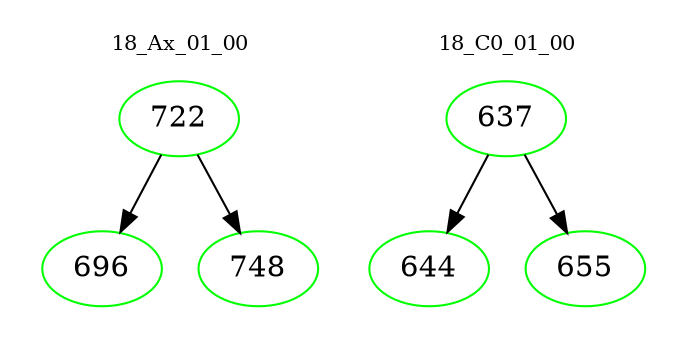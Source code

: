 digraph{
subgraph cluster_0 {
color = white
label = "18_Ax_01_00";
fontsize=10;
T0_722 [label="722", color="green"]
T0_722 -> T0_696 [color="black"]
T0_696 [label="696", color="green"]
T0_722 -> T0_748 [color="black"]
T0_748 [label="748", color="green"]
}
subgraph cluster_1 {
color = white
label = "18_C0_01_00";
fontsize=10;
T1_637 [label="637", color="green"]
T1_637 -> T1_644 [color="black"]
T1_644 [label="644", color="green"]
T1_637 -> T1_655 [color="black"]
T1_655 [label="655", color="green"]
}
}
